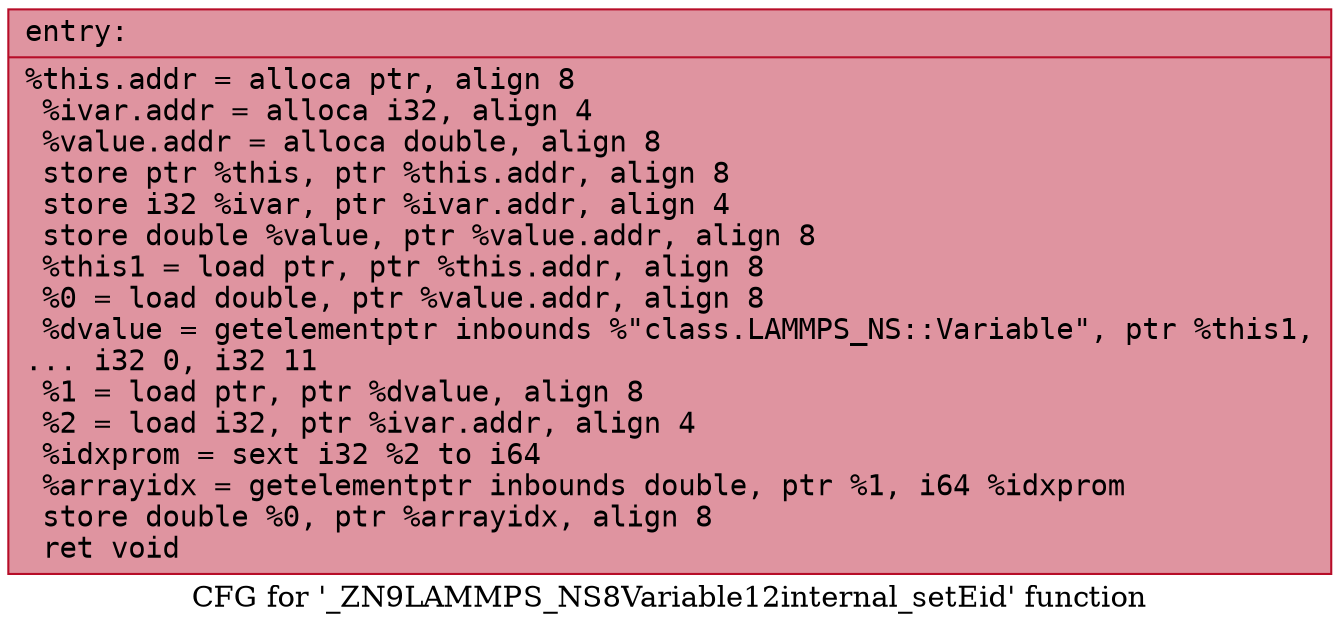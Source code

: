 digraph "CFG for '_ZN9LAMMPS_NS8Variable12internal_setEid' function" {
	label="CFG for '_ZN9LAMMPS_NS8Variable12internal_setEid' function";

	Node0x556bfe63de80 [shape=record,color="#b70d28ff", style=filled, fillcolor="#b70d2870" fontname="Courier",label="{entry:\l|  %this.addr = alloca ptr, align 8\l  %ivar.addr = alloca i32, align 4\l  %value.addr = alloca double, align 8\l  store ptr %this, ptr %this.addr, align 8\l  store i32 %ivar, ptr %ivar.addr, align 4\l  store double %value, ptr %value.addr, align 8\l  %this1 = load ptr, ptr %this.addr, align 8\l  %0 = load double, ptr %value.addr, align 8\l  %dvalue = getelementptr inbounds %\"class.LAMMPS_NS::Variable\", ptr %this1,\l... i32 0, i32 11\l  %1 = load ptr, ptr %dvalue, align 8\l  %2 = load i32, ptr %ivar.addr, align 4\l  %idxprom = sext i32 %2 to i64\l  %arrayidx = getelementptr inbounds double, ptr %1, i64 %idxprom\l  store double %0, ptr %arrayidx, align 8\l  ret void\l}"];
}
